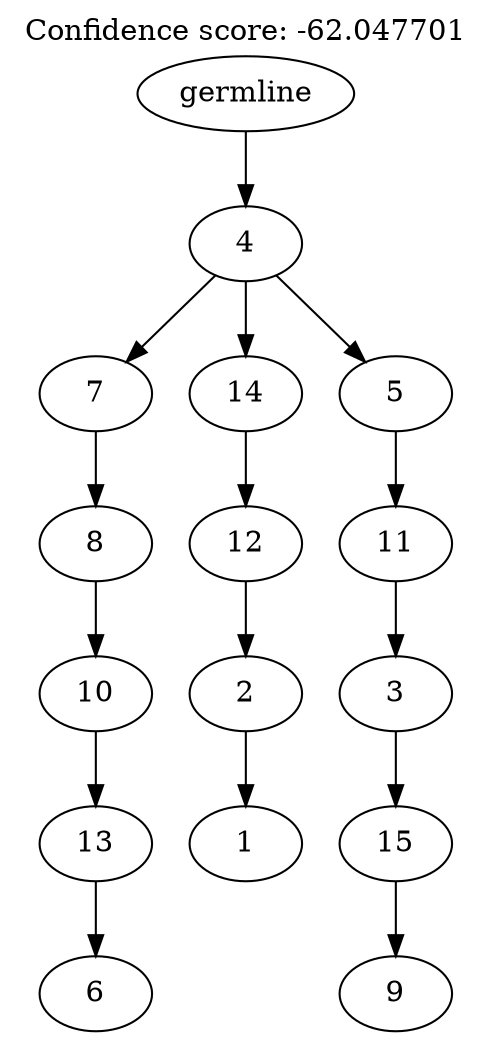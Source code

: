 digraph g {
	"14" -> "15";
	"15" [label="6"];
	"13" -> "14";
	"14" [label="13"];
	"12" -> "13";
	"13" [label="10"];
	"11" -> "12";
	"12" [label="8"];
	"9" -> "10";
	"10" [label="1"];
	"8" -> "9";
	"9" [label="2"];
	"7" -> "8";
	"8" [label="12"];
	"5" -> "6";
	"6" [label="9"];
	"4" -> "5";
	"5" [label="15"];
	"3" -> "4";
	"4" [label="3"];
	"2" -> "3";
	"3" [label="11"];
	"1" -> "2";
	"2" [label="5"];
	"1" -> "7";
	"7" [label="14"];
	"1" -> "11";
	"11" [label="7"];
	"0" -> "1";
	"1" [label="4"];
	"0" [label="germline"];
	labelloc="t";
	label="Confidence score: -62.047701";
}
